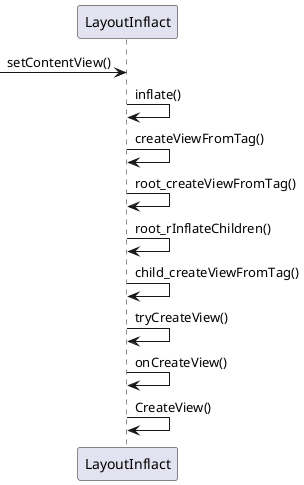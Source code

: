 @startuml

-> LayoutInflact:setContentView()
LayoutInflact -> LayoutInflact:inflate()
LayoutInflact -> LayoutInflact:createViewFromTag()
LayoutInflact -> LayoutInflact:root_createViewFromTag()
LayoutInflact -> LayoutInflact:root_rInflateChildren()
LayoutInflact -> LayoutInflact:child_createViewFromTag()
LayoutInflact -> LayoutInflact:tryCreateView()
LayoutInflact -> LayoutInflact:onCreateView()
LayoutInflact -> LayoutInflact:CreateView()

@enduml